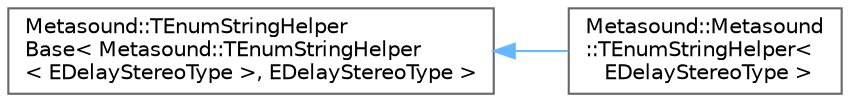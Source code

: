 digraph "Graphical Class Hierarchy"
{
 // INTERACTIVE_SVG=YES
 // LATEX_PDF_SIZE
  bgcolor="transparent";
  edge [fontname=Helvetica,fontsize=10,labelfontname=Helvetica,labelfontsize=10];
  node [fontname=Helvetica,fontsize=10,shape=box,height=0.2,width=0.4];
  rankdir="LR";
  Node0 [id="Node000000",label="Metasound::TEnumStringHelper\lBase\< Metasound::TEnumStringHelper\l\< EDelayStereoType \>, EDelayStereoType \>",height=0.2,width=0.4,color="grey40", fillcolor="white", style="filled",URL="$d1/d18/structMetasound_1_1TEnumStringHelperBase.html",tooltip=" "];
  Node0 -> Node1 [id="edge5907_Node000000_Node000001",dir="back",color="steelblue1",style="solid",tooltip=" "];
  Node1 [id="Node000001",label="Metasound::Metasound\l::TEnumStringHelper\<\l EDelayStereoType \>",height=0.2,width=0.4,color="grey40", fillcolor="white", style="filled",URL="$d2/d4a/structMetasound_1_1Metasound_1_1TEnumStringHelper_3_01EDelayStereoType_01_4.html",tooltip=" "];
}
